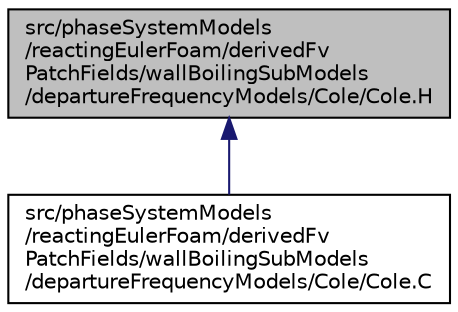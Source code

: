digraph "src/phaseSystemModels/reactingEulerFoam/derivedFvPatchFields/wallBoilingSubModels/departureFrequencyModels/Cole/Cole.H"
{
  bgcolor="transparent";
  edge [fontname="Helvetica",fontsize="10",labelfontname="Helvetica",labelfontsize="10"];
  node [fontname="Helvetica",fontsize="10",shape=record];
  Node1 [label="src/phaseSystemModels\l/reactingEulerFoam/derivedFv\lPatchFields/wallBoilingSubModels\l/departureFrequencyModels/Cole/Cole.H",height=0.2,width=0.4,color="black", fillcolor="grey75", style="filled" fontcolor="black"];
  Node1 -> Node2 [dir="back",color="midnightblue",fontsize="10",style="solid",fontname="Helvetica"];
  Node2 [label="src/phaseSystemModels\l/reactingEulerFoam/derivedFv\lPatchFields/wallBoilingSubModels\l/departureFrequencyModels/Cole/Cole.C",height=0.2,width=0.4,color="black",URL="$Cole_8C.html"];
}
